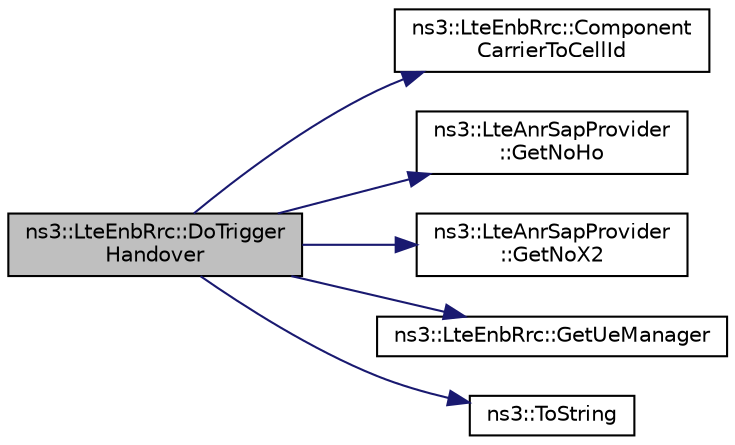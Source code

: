 digraph "ns3::LteEnbRrc::DoTriggerHandover"
{
 // LATEX_PDF_SIZE
  edge [fontname="Helvetica",fontsize="10",labelfontname="Helvetica",labelfontsize="10"];
  node [fontname="Helvetica",fontsize="10",shape=record];
  rankdir="LR";
  Node1 [label="ns3::LteEnbRrc::DoTrigger\lHandover",height=0.2,width=0.4,color="black", fillcolor="grey75", style="filled", fontcolor="black",tooltip="Trigger handover function."];
  Node1 -> Node2 [color="midnightblue",fontsize="10",style="solid",fontname="Helvetica"];
  Node2 [label="ns3::LteEnbRrc::Component\lCarrierToCellId",height=0.2,width=0.4,color="black", fillcolor="white", style="filled",URL="$classns3_1_1_lte_enb_rrc.html#ab94849236fab8195088bf430ac50e5ce",tooltip="convert the component carrier id to cell id"];
  Node1 -> Node3 [color="midnightblue",fontsize="10",style="solid",fontname="Helvetica"];
  Node3 [label="ns3::LteAnrSapProvider\l::GetNoHo",height=0.2,width=0.4,color="black", fillcolor="white", style="filled",URL="$classns3_1_1_lte_anr_sap_provider.html#a825c724cb173ca628ad1fc42f6b86e9f",tooltip="Get the value of No HO field of a neighbouring cell from the Neighbour Relation Table (NRT)."];
  Node1 -> Node4 [color="midnightblue",fontsize="10",style="solid",fontname="Helvetica"];
  Node4 [label="ns3::LteAnrSapProvider\l::GetNoX2",height=0.2,width=0.4,color="black", fillcolor="white", style="filled",URL="$classns3_1_1_lte_anr_sap_provider.html#a7781c81a1d796484f58a23f4ea44ebd6",tooltip="Get the value of No X2 field of a neighbouring cell from the Neighbour Relation Table (NRT)."];
  Node1 -> Node5 [color="midnightblue",fontsize="10",style="solid",fontname="Helvetica"];
  Node5 [label="ns3::LteEnbRrc::GetUeManager",height=0.2,width=0.4,color="black", fillcolor="white", style="filled",URL="$classns3_1_1_lte_enb_rrc.html#a875653948b565dc50b33f6a0434e32d9",tooltip=" "];
  Node1 -> Node6 [color="midnightblue",fontsize="10",style="solid",fontname="Helvetica"];
  Node6 [label="ns3::ToString",height=0.2,width=0.4,color="black", fillcolor="white", style="filled",URL="$namespacens3.html#a3d1f7e1bec1972e2ae8d64673fcfcd9c",tooltip=" "];
}
